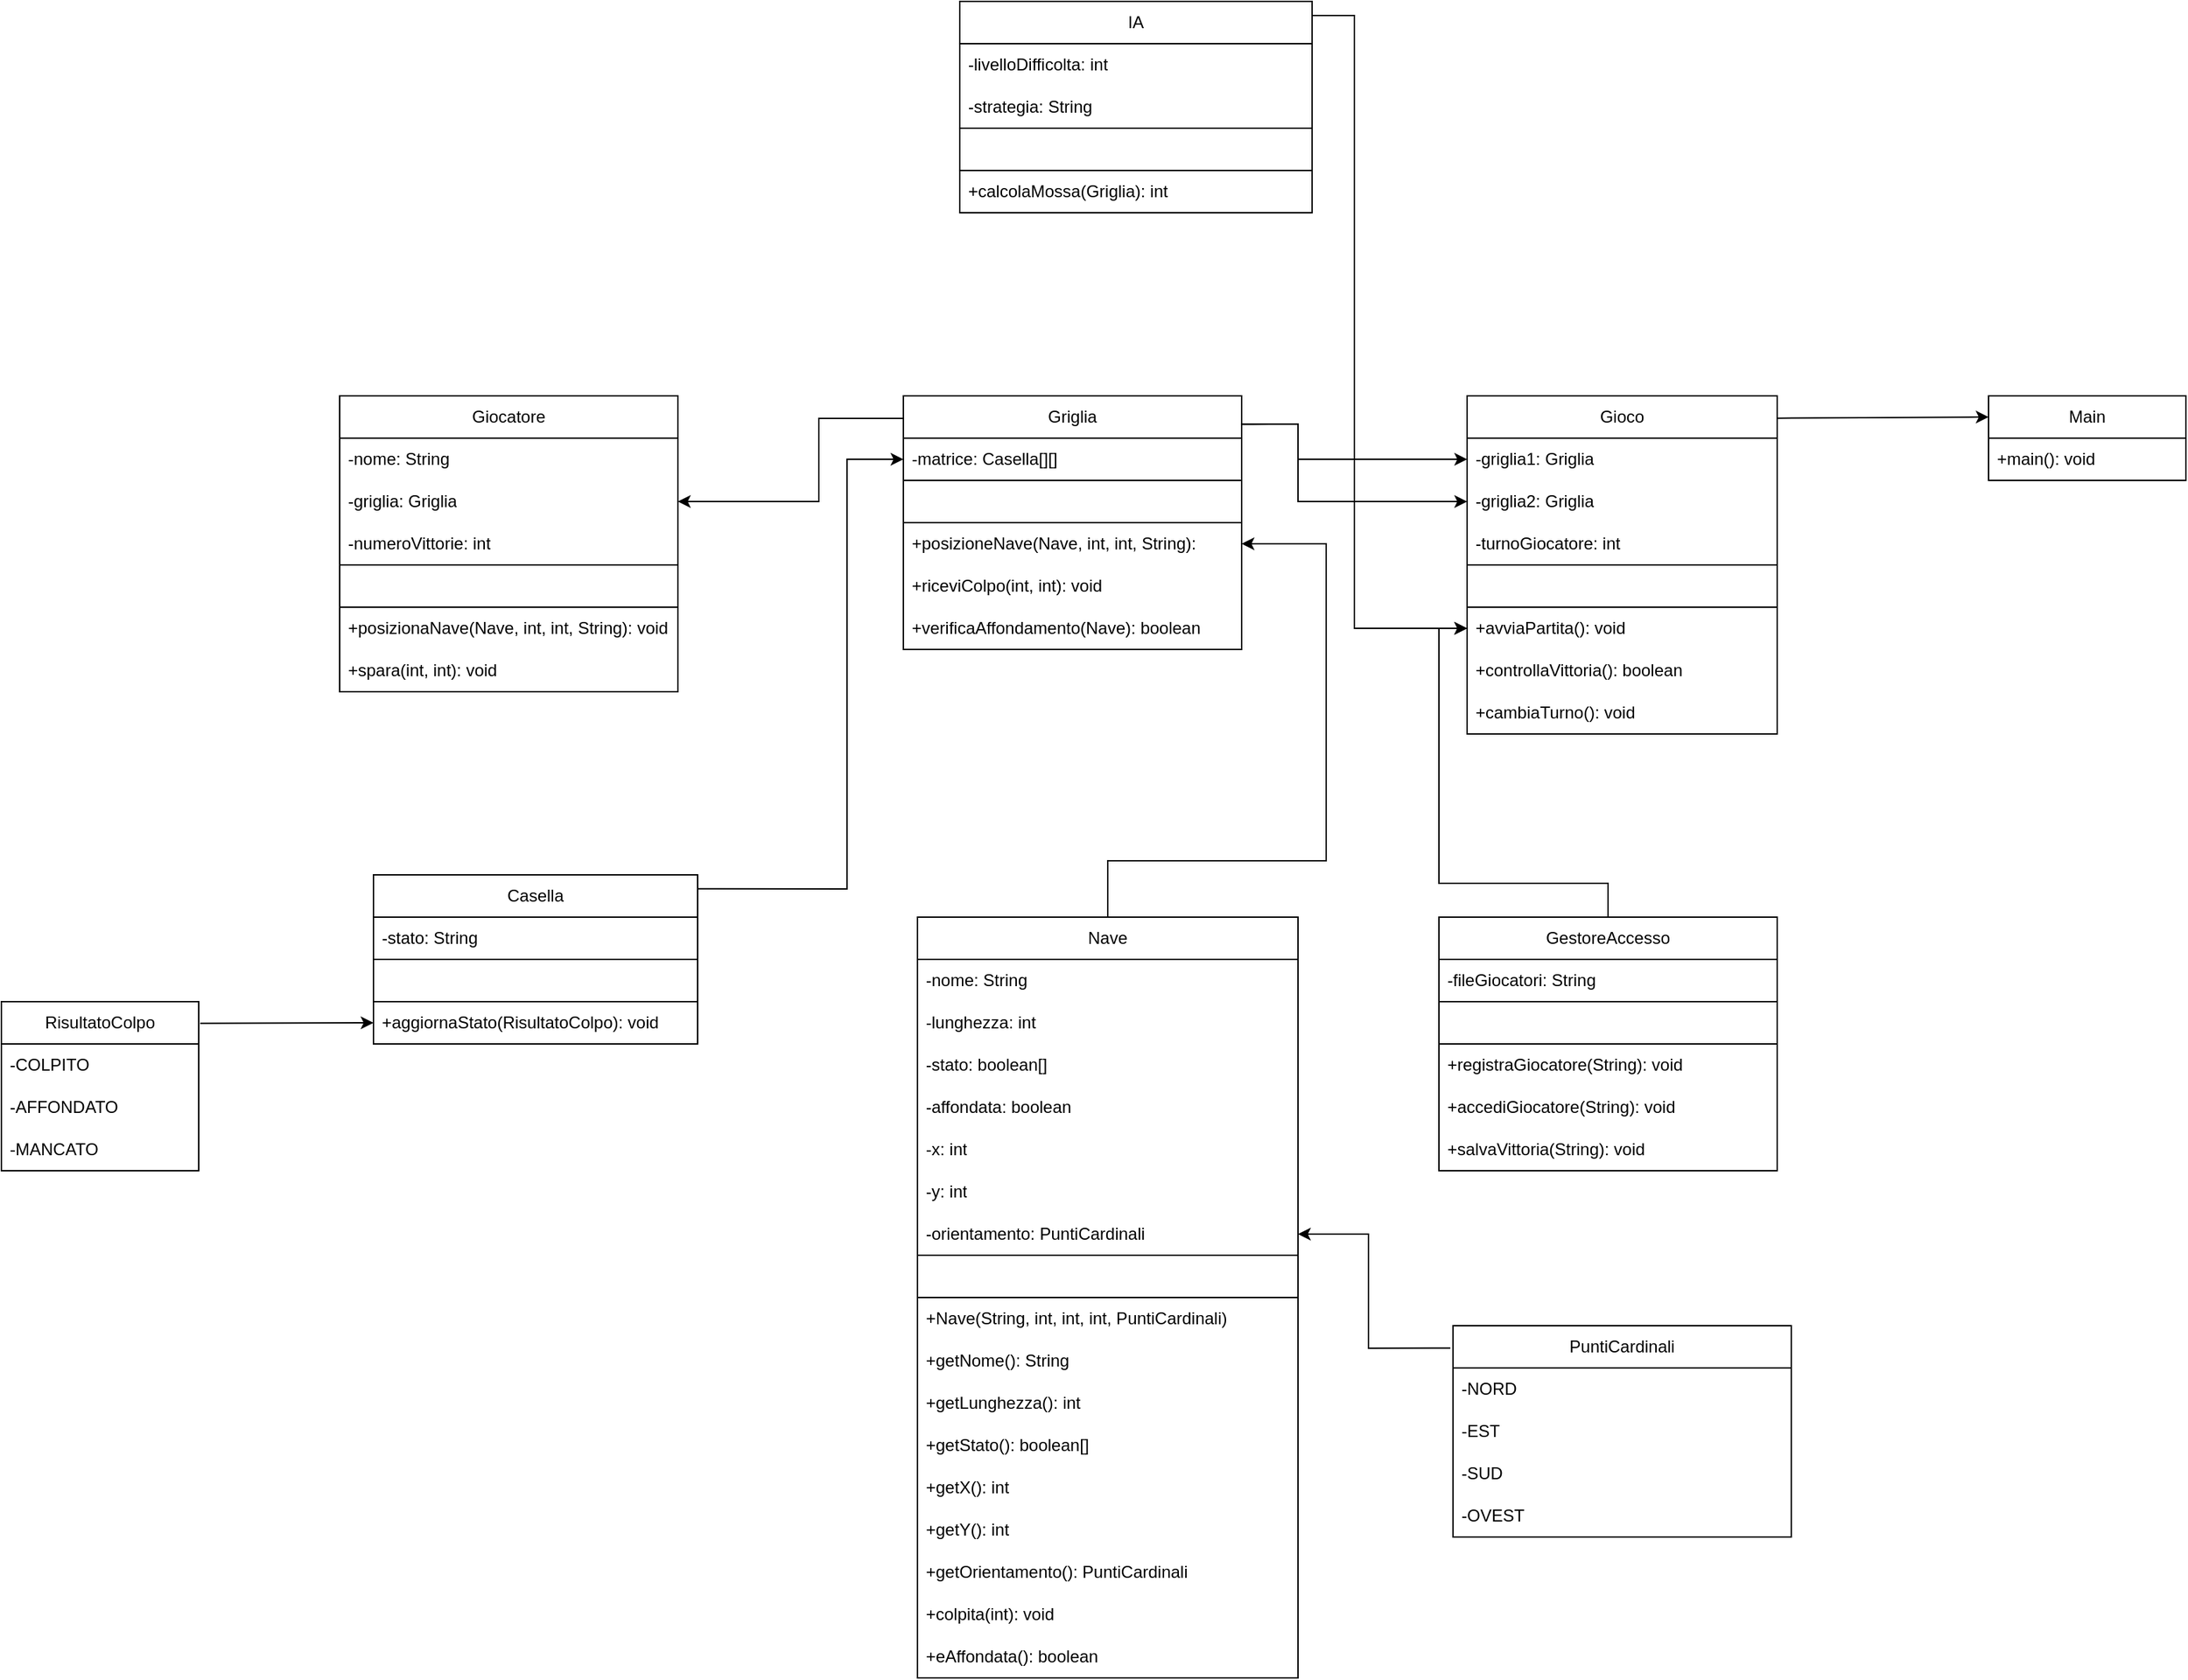 <mxfile version="25.0.3">
  <diagram name="Pagina-1" id="67l53lb5YFYGZecQVTXb">
    <mxGraphModel dx="1482" dy="1745" grid="1" gridSize="10" guides="1" tooltips="1" connect="1" arrows="1" fold="1" page="1" pageScale="1" pageWidth="827" pageHeight="1169" math="0" shadow="0">
      <root>
        <mxCell id="0" />
        <mxCell id="1" parent="0" />
        <mxCell id="PFFg62EAD7WfUakyWB93-1" value="IA" style="swimlane;fontStyle=0;childLayout=stackLayout;horizontal=1;startSize=30;horizontalStack=0;resizeParent=1;resizeParentMax=0;resizeLast=0;collapsible=1;marginBottom=0;whiteSpace=wrap;html=1;" parent="1" vertex="1">
          <mxGeometry x="600" y="-10" width="250" height="150" as="geometry" />
        </mxCell>
        <mxCell id="PFFg62EAD7WfUakyWB93-11" value="-livelloDifficolta: int" style="text;strokeColor=none;fillColor=none;align=left;verticalAlign=middle;spacingLeft=4;spacingRight=4;overflow=hidden;points=[[0,0.5],[1,0.5]];portConstraint=eastwest;rotatable=0;whiteSpace=wrap;html=1;" parent="PFFg62EAD7WfUakyWB93-1" vertex="1">
          <mxGeometry y="30" width="250" height="30" as="geometry" />
        </mxCell>
        <mxCell id="PFFg62EAD7WfUakyWB93-10" value="-strategia: String" style="text;strokeColor=none;fillColor=none;align=left;verticalAlign=middle;spacingLeft=4;spacingRight=4;overflow=hidden;points=[[0,0.5],[1,0.5]];portConstraint=eastwest;rotatable=0;whiteSpace=wrap;html=1;" parent="PFFg62EAD7WfUakyWB93-1" vertex="1">
          <mxGeometry y="60" width="250" height="30" as="geometry" />
        </mxCell>
        <mxCell id="PFFg62EAD7WfUakyWB93-37" value="" style="swimlane;fontStyle=0;childLayout=stackLayout;horizontal=1;startSize=30;horizontalStack=0;resizeParent=1;resizeParentMax=0;resizeLast=0;collapsible=1;marginBottom=0;whiteSpace=wrap;html=1;" parent="PFFg62EAD7WfUakyWB93-1" vertex="1">
          <mxGeometry y="90" width="250" height="60" as="geometry" />
        </mxCell>
        <mxCell id="PFFg62EAD7WfUakyWB93-19" value="+calcolaMossa(Griglia): int" style="text;strokeColor=default;fillColor=none;align=left;verticalAlign=middle;spacingLeft=4;spacingRight=4;overflow=hidden;points=[[0,0.5],[1,0.5]];portConstraint=eastwest;rotatable=0;whiteSpace=wrap;html=1;" parent="PFFg62EAD7WfUakyWB93-37" vertex="1">
          <mxGeometry y="30" width="250" height="30" as="geometry" />
        </mxCell>
        <mxCell id="PFFg62EAD7WfUakyWB93-13" value="Giocatore" style="swimlane;fontStyle=0;childLayout=stackLayout;horizontal=1;startSize=30;horizontalStack=0;resizeParent=1;resizeParentMax=0;resizeLast=0;collapsible=1;marginBottom=0;whiteSpace=wrap;html=1;" parent="1" vertex="1">
          <mxGeometry x="160" y="270" width="240" height="210" as="geometry" />
        </mxCell>
        <mxCell id="PFFg62EAD7WfUakyWB93-18" value="-nome: String" style="text;strokeColor=none;fillColor=none;align=left;verticalAlign=middle;spacingLeft=4;spacingRight=4;overflow=hidden;points=[[0,0.5],[1,0.5]];portConstraint=eastwest;rotatable=0;whiteSpace=wrap;html=1;" parent="PFFg62EAD7WfUakyWB93-13" vertex="1">
          <mxGeometry y="30" width="240" height="30" as="geometry" />
        </mxCell>
        <mxCell id="PFFg62EAD7WfUakyWB93-14" value="-griglia: Griglia" style="text;strokeColor=none;fillColor=none;align=left;verticalAlign=middle;spacingLeft=4;spacingRight=4;overflow=hidden;points=[[0,0.5],[1,0.5]];portConstraint=eastwest;rotatable=0;whiteSpace=wrap;html=1;" parent="PFFg62EAD7WfUakyWB93-13" vertex="1">
          <mxGeometry y="60" width="240" height="30" as="geometry" />
        </mxCell>
        <mxCell id="PFFg62EAD7WfUakyWB93-15" value="-numeroVittorie: int" style="text;strokeColor=none;fillColor=none;align=left;verticalAlign=middle;spacingLeft=4;spacingRight=4;overflow=hidden;points=[[0,0.5],[1,0.5]];portConstraint=eastwest;rotatable=0;whiteSpace=wrap;html=1;" parent="PFFg62EAD7WfUakyWB93-13" vertex="1">
          <mxGeometry y="90" width="240" height="30" as="geometry" />
        </mxCell>
        <mxCell id="PFFg62EAD7WfUakyWB93-41" value="" style="swimlane;fontStyle=0;childLayout=stackLayout;horizontal=1;startSize=30;horizontalStack=0;resizeParent=1;resizeParentMax=0;resizeLast=0;collapsible=1;marginBottom=0;whiteSpace=wrap;html=1;" parent="PFFg62EAD7WfUakyWB93-13" vertex="1">
          <mxGeometry y="120" width="240" height="90" as="geometry" />
        </mxCell>
        <mxCell id="PFFg62EAD7WfUakyWB93-44" value="+posizionaNave(Nave, int, int, String): void" style="text;strokeColor=none;fillColor=none;align=left;verticalAlign=middle;spacingLeft=4;spacingRight=4;overflow=hidden;points=[[0,0.5],[1,0.5]];portConstraint=eastwest;rotatable=0;whiteSpace=wrap;html=1;" parent="PFFg62EAD7WfUakyWB93-41" vertex="1">
          <mxGeometry y="30" width="240" height="30" as="geometry" />
        </mxCell>
        <mxCell id="PFFg62EAD7WfUakyWB93-45" value="+spara(int, int): void" style="text;strokeColor=none;fillColor=none;align=left;verticalAlign=middle;spacingLeft=4;spacingRight=4;overflow=hidden;points=[[0,0.5],[1,0.5]];portConstraint=eastwest;rotatable=0;whiteSpace=wrap;html=1;" parent="PFFg62EAD7WfUakyWB93-41" vertex="1">
          <mxGeometry y="60" width="240" height="30" as="geometry" />
        </mxCell>
        <mxCell id="PFFg62EAD7WfUakyWB93-46" value="Nave" style="swimlane;fontStyle=0;childLayout=stackLayout;horizontal=1;startSize=30;horizontalStack=0;resizeParent=1;resizeParentMax=0;resizeLast=0;collapsible=1;marginBottom=0;whiteSpace=wrap;html=1;" parent="1" vertex="1">
          <mxGeometry x="570" y="640" width="270" height="540" as="geometry">
            <mxRectangle x="570" y="640" width="70" height="30" as="alternateBounds" />
          </mxGeometry>
        </mxCell>
        <mxCell id="PFFg62EAD7WfUakyWB93-142" value="-nome: String" style="text;strokeColor=none;fillColor=none;align=left;verticalAlign=middle;spacingLeft=4;spacingRight=4;overflow=hidden;points=[[0,0.5],[1,0.5]];portConstraint=eastwest;rotatable=0;whiteSpace=wrap;html=1;" parent="PFFg62EAD7WfUakyWB93-46" vertex="1">
          <mxGeometry y="30" width="270" height="30" as="geometry" />
        </mxCell>
        <mxCell id="PFFg62EAD7WfUakyWB93-149" value="-lunghezza: int" style="text;strokeColor=none;fillColor=none;align=left;verticalAlign=middle;spacingLeft=4;spacingRight=4;overflow=hidden;points=[[0,0.5],[1,0.5]];portConstraint=eastwest;rotatable=0;whiteSpace=wrap;html=1;" parent="PFFg62EAD7WfUakyWB93-46" vertex="1">
          <mxGeometry y="60" width="270" height="30" as="geometry" />
        </mxCell>
        <mxCell id="PFFg62EAD7WfUakyWB93-49" value="-stato: boolean[]" style="text;strokeColor=none;fillColor=none;align=left;verticalAlign=middle;spacingLeft=4;spacingRight=4;overflow=hidden;points=[[0,0.5],[1,0.5]];portConstraint=eastwest;rotatable=0;whiteSpace=wrap;html=1;" parent="PFFg62EAD7WfUakyWB93-46" vertex="1">
          <mxGeometry y="90" width="270" height="30" as="geometry" />
        </mxCell>
        <mxCell id="Ei9wnKq6K-vs5kYd-QN4-1" value="-affondata: boolean" style="text;strokeColor=none;fillColor=none;align=left;verticalAlign=middle;spacingLeft=4;spacingRight=4;overflow=hidden;points=[[0,0.5],[1,0.5]];portConstraint=eastwest;rotatable=0;whiteSpace=wrap;html=1;" vertex="1" parent="PFFg62EAD7WfUakyWB93-46">
          <mxGeometry y="120" width="270" height="30" as="geometry" />
        </mxCell>
        <mxCell id="Ei9wnKq6K-vs5kYd-QN4-2" value="-x: int" style="text;strokeColor=none;fillColor=none;align=left;verticalAlign=middle;spacingLeft=4;spacingRight=4;overflow=hidden;points=[[0,0.5],[1,0.5]];portConstraint=eastwest;rotatable=0;whiteSpace=wrap;html=1;" vertex="1" parent="PFFg62EAD7WfUakyWB93-46">
          <mxGeometry y="150" width="270" height="30" as="geometry" />
        </mxCell>
        <mxCell id="Ei9wnKq6K-vs5kYd-QN4-4" value="-y&lt;span style=&quot;background-color: initial;&quot;&gt;: int&lt;/span&gt;" style="text;strokeColor=none;fillColor=none;align=left;verticalAlign=middle;spacingLeft=4;spacingRight=4;overflow=hidden;points=[[0,0.5],[1,0.5]];portConstraint=eastwest;rotatable=0;whiteSpace=wrap;html=1;" vertex="1" parent="PFFg62EAD7WfUakyWB93-46">
          <mxGeometry y="180" width="270" height="30" as="geometry" />
        </mxCell>
        <mxCell id="Ei9wnKq6K-vs5kYd-QN4-3" value="-orientamento&lt;span style=&quot;background-color: initial;&quot;&gt;: PuntiCardinali&lt;/span&gt;" style="text;strokeColor=none;fillColor=none;align=left;verticalAlign=middle;spacingLeft=4;spacingRight=4;overflow=hidden;points=[[0,0.5],[1,0.5]];portConstraint=eastwest;rotatable=0;whiteSpace=wrap;html=1;" vertex="1" parent="PFFg62EAD7WfUakyWB93-46">
          <mxGeometry y="210" width="270" height="30" as="geometry" />
        </mxCell>
        <mxCell id="PFFg62EAD7WfUakyWB93-50" value="" style="swimlane;fontStyle=0;childLayout=stackLayout;horizontal=1;startSize=30;horizontalStack=0;resizeParent=1;resizeParentMax=0;resizeLast=0;collapsible=1;marginBottom=0;whiteSpace=wrap;html=1;" parent="PFFg62EAD7WfUakyWB93-46" vertex="1">
          <mxGeometry y="240" width="270" height="300" as="geometry">
            <mxRectangle y="150" width="220" height="40" as="alternateBounds" />
          </mxGeometry>
        </mxCell>
        <mxCell id="PFFg62EAD7WfUakyWB93-51" value="+Nave(String, int, int, int, PuntiCardinali)" style="text;strokeColor=none;fillColor=none;align=left;verticalAlign=middle;spacingLeft=4;spacingRight=4;overflow=hidden;points=[[0,0.5],[1,0.5]];portConstraint=eastwest;rotatable=0;whiteSpace=wrap;html=1;" parent="PFFg62EAD7WfUakyWB93-50" vertex="1">
          <mxGeometry y="30" width="270" height="30" as="geometry" />
        </mxCell>
        <mxCell id="Ei9wnKq6K-vs5kYd-QN4-5" value="+getNome(): String" style="text;strokeColor=none;fillColor=none;align=left;verticalAlign=middle;spacingLeft=4;spacingRight=4;overflow=hidden;points=[[0,0.5],[1,0.5]];portConstraint=eastwest;rotatable=0;whiteSpace=wrap;html=1;" vertex="1" parent="PFFg62EAD7WfUakyWB93-50">
          <mxGeometry y="60" width="270" height="30" as="geometry" />
        </mxCell>
        <mxCell id="Ei9wnKq6K-vs5kYd-QN4-6" value="+getLunghezza(): int" style="text;strokeColor=none;fillColor=none;align=left;verticalAlign=middle;spacingLeft=4;spacingRight=4;overflow=hidden;points=[[0,0.5],[1,0.5]];portConstraint=eastwest;rotatable=0;whiteSpace=wrap;html=1;" vertex="1" parent="PFFg62EAD7WfUakyWB93-50">
          <mxGeometry y="90" width="270" height="30" as="geometry" />
        </mxCell>
        <mxCell id="Ei9wnKq6K-vs5kYd-QN4-7" value="+getStato(): boolean[]" style="text;strokeColor=none;fillColor=none;align=left;verticalAlign=middle;spacingLeft=4;spacingRight=4;overflow=hidden;points=[[0,0.5],[1,0.5]];portConstraint=eastwest;rotatable=0;whiteSpace=wrap;html=1;" vertex="1" parent="PFFg62EAD7WfUakyWB93-50">
          <mxGeometry y="120" width="270" height="30" as="geometry" />
        </mxCell>
        <mxCell id="Ei9wnKq6K-vs5kYd-QN4-8" value="+getX(): int" style="text;strokeColor=none;fillColor=none;align=left;verticalAlign=middle;spacingLeft=4;spacingRight=4;overflow=hidden;points=[[0,0.5],[1,0.5]];portConstraint=eastwest;rotatable=0;whiteSpace=wrap;html=1;" vertex="1" parent="PFFg62EAD7WfUakyWB93-50">
          <mxGeometry y="150" width="270" height="30" as="geometry" />
        </mxCell>
        <mxCell id="Ei9wnKq6K-vs5kYd-QN4-9" value="+getY(): int" style="text;strokeColor=none;fillColor=none;align=left;verticalAlign=middle;spacingLeft=4;spacingRight=4;overflow=hidden;points=[[0,0.5],[1,0.5]];portConstraint=eastwest;rotatable=0;whiteSpace=wrap;html=1;" vertex="1" parent="PFFg62EAD7WfUakyWB93-50">
          <mxGeometry y="180" width="270" height="30" as="geometry" />
        </mxCell>
        <mxCell id="Ei9wnKq6K-vs5kYd-QN4-10" value="+getOrientamento(): PuntiCardinali" style="text;strokeColor=none;fillColor=none;align=left;verticalAlign=middle;spacingLeft=4;spacingRight=4;overflow=hidden;points=[[0,0.5],[1,0.5]];portConstraint=eastwest;rotatable=0;whiteSpace=wrap;html=1;" vertex="1" parent="PFFg62EAD7WfUakyWB93-50">
          <mxGeometry y="210" width="270" height="30" as="geometry" />
        </mxCell>
        <mxCell id="Ei9wnKq6K-vs5kYd-QN4-11" value="+colpita(int): void" style="text;strokeColor=none;fillColor=none;align=left;verticalAlign=middle;spacingLeft=4;spacingRight=4;overflow=hidden;points=[[0,0.5],[1,0.5]];portConstraint=eastwest;rotatable=0;whiteSpace=wrap;html=1;" vertex="1" parent="PFFg62EAD7WfUakyWB93-50">
          <mxGeometry y="240" width="270" height="30" as="geometry" />
        </mxCell>
        <mxCell id="Ei9wnKq6K-vs5kYd-QN4-12" value="+eAffondata(): boolean" style="text;strokeColor=none;fillColor=none;align=left;verticalAlign=middle;spacingLeft=4;spacingRight=4;overflow=hidden;points=[[0,0.5],[1,0.5]];portConstraint=eastwest;rotatable=0;whiteSpace=wrap;html=1;" vertex="1" parent="PFFg62EAD7WfUakyWB93-50">
          <mxGeometry y="270" width="270" height="30" as="geometry" />
        </mxCell>
        <mxCell id="PFFg62EAD7WfUakyWB93-53" value="Gioco" style="swimlane;fontStyle=0;childLayout=stackLayout;horizontal=1;startSize=30;horizontalStack=0;resizeParent=1;resizeParentMax=0;resizeLast=0;collapsible=1;marginBottom=0;whiteSpace=wrap;html=1;" parent="1" vertex="1">
          <mxGeometry x="960" y="270" width="220" height="240" as="geometry" />
        </mxCell>
        <mxCell id="PFFg62EAD7WfUakyWB93-54" value="-griglia1: Griglia" style="text;strokeColor=none;fillColor=none;align=left;verticalAlign=middle;spacingLeft=4;spacingRight=4;overflow=hidden;points=[[0,0.5],[1,0.5]];portConstraint=eastwest;rotatable=0;whiteSpace=wrap;html=1;" parent="PFFg62EAD7WfUakyWB93-53" vertex="1">
          <mxGeometry y="30" width="220" height="30" as="geometry" />
        </mxCell>
        <mxCell id="PFFg62EAD7WfUakyWB93-55" value="-griglia2: Griglia" style="text;strokeColor=none;fillColor=none;align=left;verticalAlign=middle;spacingLeft=4;spacingRight=4;overflow=hidden;points=[[0,0.5],[1,0.5]];portConstraint=eastwest;rotatable=0;whiteSpace=wrap;html=1;" parent="PFFg62EAD7WfUakyWB93-53" vertex="1">
          <mxGeometry y="60" width="220" height="30" as="geometry" />
        </mxCell>
        <mxCell id="PFFg62EAD7WfUakyWB93-56" value="-turnoGiocatore: int" style="text;strokeColor=none;fillColor=none;align=left;verticalAlign=middle;spacingLeft=4;spacingRight=4;overflow=hidden;points=[[0,0.5],[1,0.5]];portConstraint=eastwest;rotatable=0;whiteSpace=wrap;html=1;" parent="PFFg62EAD7WfUakyWB93-53" vertex="1">
          <mxGeometry y="90" width="220" height="30" as="geometry" />
        </mxCell>
        <mxCell id="PFFg62EAD7WfUakyWB93-57" value="" style="swimlane;fontStyle=0;childLayout=stackLayout;horizontal=1;startSize=30;horizontalStack=0;resizeParent=1;resizeParentMax=0;resizeLast=0;collapsible=1;marginBottom=0;whiteSpace=wrap;html=1;" parent="PFFg62EAD7WfUakyWB93-53" vertex="1">
          <mxGeometry y="120" width="220" height="120" as="geometry" />
        </mxCell>
        <mxCell id="PFFg62EAD7WfUakyWB93-58" value="+avviaPartita(): void" style="text;strokeColor=none;fillColor=none;align=left;verticalAlign=middle;spacingLeft=4;spacingRight=4;overflow=hidden;points=[[0,0.5],[1,0.5]];portConstraint=eastwest;rotatable=0;whiteSpace=wrap;html=1;" parent="PFFg62EAD7WfUakyWB93-57" vertex="1">
          <mxGeometry y="30" width="220" height="30" as="geometry" />
        </mxCell>
        <mxCell id="PFFg62EAD7WfUakyWB93-59" value="+controllaVittoria(): boolean" style="text;strokeColor=none;fillColor=none;align=left;verticalAlign=middle;spacingLeft=4;spacingRight=4;overflow=hidden;points=[[0,0.5],[1,0.5]];portConstraint=eastwest;rotatable=0;whiteSpace=wrap;html=1;" parent="PFFg62EAD7WfUakyWB93-57" vertex="1">
          <mxGeometry y="60" width="220" height="30" as="geometry" />
        </mxCell>
        <mxCell id="PFFg62EAD7WfUakyWB93-60" value="+cambiaTurno(): void" style="text;strokeColor=none;fillColor=none;align=left;verticalAlign=middle;spacingLeft=4;spacingRight=4;overflow=hidden;points=[[0,0.5],[1,0.5]];portConstraint=eastwest;rotatable=0;whiteSpace=wrap;html=1;" parent="PFFg62EAD7WfUakyWB93-57" vertex="1">
          <mxGeometry y="90" width="220" height="30" as="geometry" />
        </mxCell>
        <mxCell id="PFFg62EAD7WfUakyWB93-61" value="GestoreAccesso" style="swimlane;fontStyle=0;childLayout=stackLayout;horizontal=1;startSize=30;horizontalStack=0;resizeParent=1;resizeParentMax=0;resizeLast=0;collapsible=1;marginBottom=0;whiteSpace=wrap;html=1;" parent="1" vertex="1">
          <mxGeometry x="940" y="640" width="240" height="180" as="geometry" />
        </mxCell>
        <mxCell id="PFFg62EAD7WfUakyWB93-62" value="-fileGiocatori: String" style="text;strokeColor=none;fillColor=none;align=left;verticalAlign=middle;spacingLeft=4;spacingRight=4;overflow=hidden;points=[[0,0.5],[1,0.5]];portConstraint=eastwest;rotatable=0;whiteSpace=wrap;html=1;" parent="PFFg62EAD7WfUakyWB93-61" vertex="1">
          <mxGeometry y="30" width="240" height="30" as="geometry" />
        </mxCell>
        <mxCell id="PFFg62EAD7WfUakyWB93-65" value="" style="swimlane;fontStyle=0;childLayout=stackLayout;horizontal=1;startSize=30;horizontalStack=0;resizeParent=1;resizeParentMax=0;resizeLast=0;collapsible=1;marginBottom=0;whiteSpace=wrap;html=1;" parent="PFFg62EAD7WfUakyWB93-61" vertex="1">
          <mxGeometry y="60" width="240" height="120" as="geometry" />
        </mxCell>
        <mxCell id="PFFg62EAD7WfUakyWB93-66" value="+registraGiocatore(String): void" style="text;strokeColor=none;fillColor=none;align=left;verticalAlign=middle;spacingLeft=4;spacingRight=4;overflow=hidden;points=[[0,0.5],[1,0.5]];portConstraint=eastwest;rotatable=0;whiteSpace=wrap;html=1;" parent="PFFg62EAD7WfUakyWB93-65" vertex="1">
          <mxGeometry y="30" width="240" height="30" as="geometry" />
        </mxCell>
        <mxCell id="PFFg62EAD7WfUakyWB93-67" value="+accediGiocatore(String): void" style="text;strokeColor=none;fillColor=none;align=left;verticalAlign=middle;spacingLeft=4;spacingRight=4;overflow=hidden;points=[[0,0.5],[1,0.5]];portConstraint=eastwest;rotatable=0;whiteSpace=wrap;html=1;" parent="PFFg62EAD7WfUakyWB93-65" vertex="1">
          <mxGeometry y="60" width="240" height="30" as="geometry" />
        </mxCell>
        <mxCell id="PFFg62EAD7WfUakyWB93-68" value="+salvaVittoria(String): void" style="text;strokeColor=none;fillColor=none;align=left;verticalAlign=middle;spacingLeft=4;spacingRight=4;overflow=hidden;points=[[0,0.5],[1,0.5]];portConstraint=eastwest;rotatable=0;whiteSpace=wrap;html=1;" parent="PFFg62EAD7WfUakyWB93-65" vertex="1">
          <mxGeometry y="90" width="240" height="30" as="geometry" />
        </mxCell>
        <mxCell id="PFFg62EAD7WfUakyWB93-69" value="Griglia" style="swimlane;fontStyle=0;childLayout=stackLayout;horizontal=1;startSize=30;horizontalStack=0;resizeParent=1;resizeParentMax=0;resizeLast=0;collapsible=1;marginBottom=0;whiteSpace=wrap;html=1;" parent="1" vertex="1">
          <mxGeometry x="560" y="270" width="240" height="180" as="geometry" />
        </mxCell>
        <mxCell id="PFFg62EAD7WfUakyWB93-70" value="-matrice: Casella[][]" style="text;strokeColor=none;fillColor=none;align=left;verticalAlign=middle;spacingLeft=4;spacingRight=4;overflow=hidden;points=[[0,0.5],[1,0.5]];portConstraint=eastwest;rotatable=0;whiteSpace=wrap;html=1;" parent="PFFg62EAD7WfUakyWB93-69" vertex="1">
          <mxGeometry y="30" width="240" height="30" as="geometry" />
        </mxCell>
        <mxCell id="PFFg62EAD7WfUakyWB93-71" value="" style="swimlane;fontStyle=0;childLayout=stackLayout;horizontal=1;startSize=30;horizontalStack=0;resizeParent=1;resizeParentMax=0;resizeLast=0;collapsible=1;marginBottom=0;whiteSpace=wrap;html=1;" parent="PFFg62EAD7WfUakyWB93-69" vertex="1">
          <mxGeometry y="60" width="240" height="120" as="geometry" />
        </mxCell>
        <mxCell id="PFFg62EAD7WfUakyWB93-72" value="+posizioneNave(Nave, int, int, String):&amp;nbsp;" style="text;strokeColor=none;fillColor=none;align=left;verticalAlign=middle;spacingLeft=4;spacingRight=4;overflow=hidden;points=[[0,0.5],[1,0.5]];portConstraint=eastwest;rotatable=0;whiteSpace=wrap;html=1;" parent="PFFg62EAD7WfUakyWB93-71" vertex="1">
          <mxGeometry y="30" width="240" height="30" as="geometry" />
        </mxCell>
        <mxCell id="PFFg62EAD7WfUakyWB93-73" value="+riceviColpo(int, int): void" style="text;strokeColor=none;fillColor=none;align=left;verticalAlign=middle;spacingLeft=4;spacingRight=4;overflow=hidden;points=[[0,0.5],[1,0.5]];portConstraint=eastwest;rotatable=0;whiteSpace=wrap;html=1;" parent="PFFg62EAD7WfUakyWB93-71" vertex="1">
          <mxGeometry y="60" width="240" height="30" as="geometry" />
        </mxCell>
        <mxCell id="PFFg62EAD7WfUakyWB93-74" value="+verificaAffondamento(Nave): boolean" style="text;strokeColor=none;fillColor=none;align=left;verticalAlign=middle;spacingLeft=4;spacingRight=4;overflow=hidden;points=[[0,0.5],[1,0.5]];portConstraint=eastwest;rotatable=0;whiteSpace=wrap;html=1;" parent="PFFg62EAD7WfUakyWB93-71" vertex="1">
          <mxGeometry y="90" width="240" height="30" as="geometry" />
        </mxCell>
        <mxCell id="PFFg62EAD7WfUakyWB93-75" value="Casella" style="swimlane;fontStyle=0;childLayout=stackLayout;horizontal=1;startSize=30;horizontalStack=0;resizeParent=1;resizeParentMax=0;resizeLast=0;collapsible=1;marginBottom=0;whiteSpace=wrap;html=1;" parent="1" vertex="1">
          <mxGeometry x="184" y="610" width="230" height="120" as="geometry" />
        </mxCell>
        <mxCell id="PFFg62EAD7WfUakyWB93-77" value="-stato: String" style="text;strokeColor=none;fillColor=none;align=left;verticalAlign=middle;spacingLeft=4;spacingRight=4;overflow=hidden;points=[[0,0.5],[1,0.5]];portConstraint=eastwest;rotatable=0;whiteSpace=wrap;html=1;" parent="PFFg62EAD7WfUakyWB93-75" vertex="1">
          <mxGeometry y="30" width="230" height="30" as="geometry" />
        </mxCell>
        <mxCell id="PFFg62EAD7WfUakyWB93-78" value="" style="swimlane;fontStyle=0;childLayout=stackLayout;horizontal=1;startSize=30;horizontalStack=0;resizeParent=1;resizeParentMax=0;resizeLast=0;collapsible=1;marginBottom=0;whiteSpace=wrap;html=1;" parent="PFFg62EAD7WfUakyWB93-75" vertex="1">
          <mxGeometry y="60" width="230" height="60" as="geometry" />
        </mxCell>
        <mxCell id="PFFg62EAD7WfUakyWB93-79" value="+aggiornaStato(RisultatoColpo): void" style="text;strokeColor=default;fillColor=none;align=left;verticalAlign=middle;spacingLeft=4;spacingRight=4;overflow=hidden;points=[[0,0.5],[1,0.5]];portConstraint=eastwest;rotatable=0;whiteSpace=wrap;html=1;" parent="PFFg62EAD7WfUakyWB93-78" vertex="1">
          <mxGeometry y="30" width="230" height="30" as="geometry" />
        </mxCell>
        <mxCell id="PFFg62EAD7WfUakyWB93-92" value="" style="endArrow=classic;html=1;rounded=0;entryX=1;entryY=0.5;entryDx=0;entryDy=0;exitX=0;exitY=0.089;exitDx=0;exitDy=0;exitPerimeter=0;" parent="1" source="PFFg62EAD7WfUakyWB93-69" target="PFFg62EAD7WfUakyWB93-14" edge="1">
          <mxGeometry width="50" height="50" relative="1" as="geometry">
            <mxPoint x="630" y="600" as="sourcePoint" />
            <mxPoint x="680" y="550" as="targetPoint" />
            <Array as="points">
              <mxPoint x="500" y="286" />
              <mxPoint x="500" y="345" />
            </Array>
          </mxGeometry>
        </mxCell>
        <mxCell id="PFFg62EAD7WfUakyWB93-94" value="" style="endArrow=classic;html=1;rounded=0;entryX=0;entryY=0.5;entryDx=0;entryDy=0;exitX=0.999;exitY=0.112;exitDx=0;exitDy=0;exitPerimeter=0;" parent="1" source="PFFg62EAD7WfUakyWB93-69" target="PFFg62EAD7WfUakyWB93-54" edge="1">
          <mxGeometry width="50" height="50" relative="1" as="geometry">
            <mxPoint x="630" y="600" as="sourcePoint" />
            <mxPoint x="680" y="550" as="targetPoint" />
            <Array as="points">
              <mxPoint x="820" y="290" />
              <mxPoint x="840" y="290" />
              <mxPoint x="840" y="315" />
            </Array>
          </mxGeometry>
        </mxCell>
        <mxCell id="PFFg62EAD7WfUakyWB93-95" value="" style="endArrow=classic;html=1;rounded=0;entryX=0;entryY=0.5;entryDx=0;entryDy=0;exitX=1;exitY=0.112;exitDx=0;exitDy=0;exitPerimeter=0;" parent="1" source="PFFg62EAD7WfUakyWB93-69" target="PFFg62EAD7WfUakyWB93-55" edge="1">
          <mxGeometry width="50" height="50" relative="1" as="geometry">
            <mxPoint x="800" y="290" as="sourcePoint" />
            <mxPoint x="860" y="340" as="targetPoint" />
            <Array as="points">
              <mxPoint x="840" y="290" />
              <mxPoint x="840" y="345" />
            </Array>
          </mxGeometry>
        </mxCell>
        <mxCell id="PFFg62EAD7WfUakyWB93-96" value="Main" style="swimlane;fontStyle=0;childLayout=stackLayout;horizontal=1;startSize=30;horizontalStack=0;resizeParent=1;resizeParentMax=0;resizeLast=0;collapsible=1;marginBottom=0;whiteSpace=wrap;html=1;" parent="1" vertex="1">
          <mxGeometry x="1330" y="270" width="140" height="60" as="geometry" />
        </mxCell>
        <mxCell id="PFFg62EAD7WfUakyWB93-97" value="+main(): void" style="text;strokeColor=none;fillColor=none;align=left;verticalAlign=middle;spacingLeft=4;spacingRight=4;overflow=hidden;points=[[0,0.5],[1,0.5]];portConstraint=eastwest;rotatable=0;whiteSpace=wrap;html=1;" parent="PFFg62EAD7WfUakyWB93-96" vertex="1">
          <mxGeometry y="30" width="140" height="30" as="geometry" />
        </mxCell>
        <mxCell id="PFFg62EAD7WfUakyWB93-103" value="" style="endArrow=classic;html=1;rounded=0;entryX=0;entryY=0.5;entryDx=0;entryDy=0;exitX=0.998;exitY=0.067;exitDx=0;exitDy=0;exitPerimeter=0;" parent="1" source="PFFg62EAD7WfUakyWB93-1" target="PFFg62EAD7WfUakyWB93-58" edge="1">
          <mxGeometry width="50" height="50" relative="1" as="geometry">
            <mxPoint x="820" y="240" as="sourcePoint" />
            <mxPoint x="870" y="190" as="targetPoint" />
            <Array as="points">
              <mxPoint x="880" />
              <mxPoint x="880" y="435" />
            </Array>
          </mxGeometry>
        </mxCell>
        <mxCell id="PFFg62EAD7WfUakyWB93-104" value="" style="endArrow=classic;html=1;rounded=0;entryX=0;entryY=0.5;entryDx=0;entryDy=0;exitX=0.5;exitY=0;exitDx=0;exitDy=0;" parent="1" source="PFFg62EAD7WfUakyWB93-61" target="PFFg62EAD7WfUakyWB93-58" edge="1">
          <mxGeometry width="50" height="50" relative="1" as="geometry">
            <mxPoint x="620" y="600" as="sourcePoint" />
            <mxPoint x="670" y="550" as="targetPoint" />
            <Array as="points">
              <mxPoint x="1060" y="616" />
              <mxPoint x="940" y="616" />
              <mxPoint x="940" y="520" />
              <mxPoint x="940" y="435" />
            </Array>
          </mxGeometry>
        </mxCell>
        <mxCell id="PFFg62EAD7WfUakyWB93-106" value="" style="endArrow=classic;html=1;rounded=0;exitX=0.5;exitY=0;exitDx=0;exitDy=0;entryX=1;entryY=0.5;entryDx=0;entryDy=0;" parent="1" source="PFFg62EAD7WfUakyWB93-46" target="PFFg62EAD7WfUakyWB93-72" edge="1">
          <mxGeometry width="50" height="50" relative="1" as="geometry">
            <mxPoint x="1050" y="570" as="sourcePoint" />
            <mxPoint x="870" y="490" as="targetPoint" />
            <Array as="points">
              <mxPoint x="705" y="600" />
              <mxPoint x="860" y="600" />
              <mxPoint x="860" y="375" />
            </Array>
          </mxGeometry>
        </mxCell>
        <mxCell id="PFFg62EAD7WfUakyWB93-107" value="" style="endArrow=classic;html=1;rounded=0;entryX=0;entryY=0.25;entryDx=0;entryDy=0;exitX=1.001;exitY=0.066;exitDx=0;exitDy=0;exitPerimeter=0;" parent="1" source="PFFg62EAD7WfUakyWB93-53" target="PFFg62EAD7WfUakyWB93-96" edge="1">
          <mxGeometry width="50" height="50" relative="1" as="geometry">
            <mxPoint x="1210" y="350" as="sourcePoint" />
            <mxPoint x="1260" y="300" as="targetPoint" />
          </mxGeometry>
        </mxCell>
        <mxCell id="PFFg62EAD7WfUakyWB93-108" value="" style="endArrow=classic;html=1;rounded=0;entryX=0;entryY=0.5;entryDx=0;entryDy=0;exitX=0.999;exitY=0.082;exitDx=0;exitDy=0;exitPerimeter=0;" parent="1" source="PFFg62EAD7WfUakyWB93-75" target="PFFg62EAD7WfUakyWB93-70" edge="1">
          <mxGeometry width="50" height="50" relative="1" as="geometry">
            <mxPoint x="430" y="570" as="sourcePoint" />
            <mxPoint x="480" y="520" as="targetPoint" />
            <Array as="points">
              <mxPoint x="520" y="620" />
              <mxPoint x="520" y="315" />
              <mxPoint x="530" y="315" />
            </Array>
          </mxGeometry>
        </mxCell>
        <mxCell id="PFFg62EAD7WfUakyWB93-156" value="RisultatoColpo" style="swimlane;fontStyle=0;childLayout=stackLayout;horizontal=1;startSize=30;horizontalStack=0;resizeParent=1;resizeParentMax=0;resizeLast=0;collapsible=1;marginBottom=0;whiteSpace=wrap;html=1;" parent="1" vertex="1">
          <mxGeometry x="-80" y="700" width="140" height="120" as="geometry" />
        </mxCell>
        <mxCell id="PFFg62EAD7WfUakyWB93-161" value="-COLPITO" style="text;strokeColor=none;fillColor=none;align=left;verticalAlign=middle;spacingLeft=4;spacingRight=4;overflow=hidden;points=[[0,0.5],[1,0.5]];portConstraint=eastwest;rotatable=0;whiteSpace=wrap;html=1;" parent="PFFg62EAD7WfUakyWB93-156" vertex="1">
          <mxGeometry y="30" width="140" height="30" as="geometry" />
        </mxCell>
        <mxCell id="PFFg62EAD7WfUakyWB93-160" value="-AFFONDATO" style="text;strokeColor=none;fillColor=none;align=left;verticalAlign=middle;spacingLeft=4;spacingRight=4;overflow=hidden;points=[[0,0.5],[1,0.5]];portConstraint=eastwest;rotatable=0;whiteSpace=wrap;html=1;" parent="PFFg62EAD7WfUakyWB93-156" vertex="1">
          <mxGeometry y="60" width="140" height="30" as="geometry" />
        </mxCell>
        <mxCell id="PFFg62EAD7WfUakyWB93-157" value="-MANCATO" style="text;strokeColor=none;fillColor=none;align=left;verticalAlign=middle;spacingLeft=4;spacingRight=4;overflow=hidden;points=[[0,0.5],[1,0.5]];portConstraint=eastwest;rotatable=0;whiteSpace=wrap;html=1;" parent="PFFg62EAD7WfUakyWB93-156" vertex="1">
          <mxGeometry y="90" width="140" height="30" as="geometry" />
        </mxCell>
        <mxCell id="PFFg62EAD7WfUakyWB93-163" value="" style="endArrow=classic;html=1;rounded=0;entryX=0;entryY=0.5;entryDx=0;entryDy=0;exitX=1.007;exitY=0.128;exitDx=0;exitDy=0;exitPerimeter=0;" parent="1" source="PFFg62EAD7WfUakyWB93-156" target="PFFg62EAD7WfUakyWB93-79" edge="1">
          <mxGeometry width="50" height="50" relative="1" as="geometry">
            <mxPoint x="340" y="810" as="sourcePoint" />
            <mxPoint x="390" y="760" as="targetPoint" />
          </mxGeometry>
        </mxCell>
        <mxCell id="Ei9wnKq6K-vs5kYd-QN4-13" value="PuntiCardinali" style="swimlane;fontStyle=0;childLayout=stackLayout;horizontal=1;startSize=30;horizontalStack=0;resizeParent=1;resizeParentMax=0;resizeLast=0;collapsible=1;marginBottom=0;whiteSpace=wrap;html=1;" vertex="1" parent="1">
          <mxGeometry x="950" y="930" width="240" height="150" as="geometry" />
        </mxCell>
        <mxCell id="Ei9wnKq6K-vs5kYd-QN4-14" value="-NORD" style="text;strokeColor=none;fillColor=none;align=left;verticalAlign=middle;spacingLeft=4;spacingRight=4;overflow=hidden;points=[[0,0.5],[1,0.5]];portConstraint=eastwest;rotatable=0;whiteSpace=wrap;html=1;" vertex="1" parent="Ei9wnKq6K-vs5kYd-QN4-13">
          <mxGeometry y="30" width="240" height="30" as="geometry" />
        </mxCell>
        <mxCell id="Ei9wnKq6K-vs5kYd-QN4-19" value="-EST" style="text;strokeColor=none;fillColor=none;align=left;verticalAlign=middle;spacingLeft=4;spacingRight=4;overflow=hidden;points=[[0,0.5],[1,0.5]];portConstraint=eastwest;rotatable=0;whiteSpace=wrap;html=1;" vertex="1" parent="Ei9wnKq6K-vs5kYd-QN4-13">
          <mxGeometry y="60" width="240" height="30" as="geometry" />
        </mxCell>
        <mxCell id="Ei9wnKq6K-vs5kYd-QN4-20" value="-SUD" style="text;strokeColor=none;fillColor=none;align=left;verticalAlign=middle;spacingLeft=4;spacingRight=4;overflow=hidden;points=[[0,0.5],[1,0.5]];portConstraint=eastwest;rotatable=0;whiteSpace=wrap;html=1;" vertex="1" parent="Ei9wnKq6K-vs5kYd-QN4-13">
          <mxGeometry y="90" width="240" height="30" as="geometry" />
        </mxCell>
        <mxCell id="Ei9wnKq6K-vs5kYd-QN4-21" value="-OVEST" style="text;strokeColor=none;fillColor=none;align=left;verticalAlign=middle;spacingLeft=4;spacingRight=4;overflow=hidden;points=[[0,0.5],[1,0.5]];portConstraint=eastwest;rotatable=0;whiteSpace=wrap;html=1;" vertex="1" parent="Ei9wnKq6K-vs5kYd-QN4-13">
          <mxGeometry y="120" width="240" height="30" as="geometry" />
        </mxCell>
        <mxCell id="Ei9wnKq6K-vs5kYd-QN4-22" value="" style="endArrow=classic;html=1;rounded=0;entryX=1;entryY=0.5;entryDx=0;entryDy=0;exitX=-0.008;exitY=0.106;exitDx=0;exitDy=0;exitPerimeter=0;" edge="1" parent="1" source="Ei9wnKq6K-vs5kYd-QN4-13" target="Ei9wnKq6K-vs5kYd-QN4-3">
          <mxGeometry width="50" height="50" relative="1" as="geometry">
            <mxPoint x="900" y="1010" as="sourcePoint" />
            <mxPoint x="950" y="960" as="targetPoint" />
            <Array as="points">
              <mxPoint x="890" y="946" />
              <mxPoint x="890" y="865" />
            </Array>
          </mxGeometry>
        </mxCell>
      </root>
    </mxGraphModel>
  </diagram>
</mxfile>
